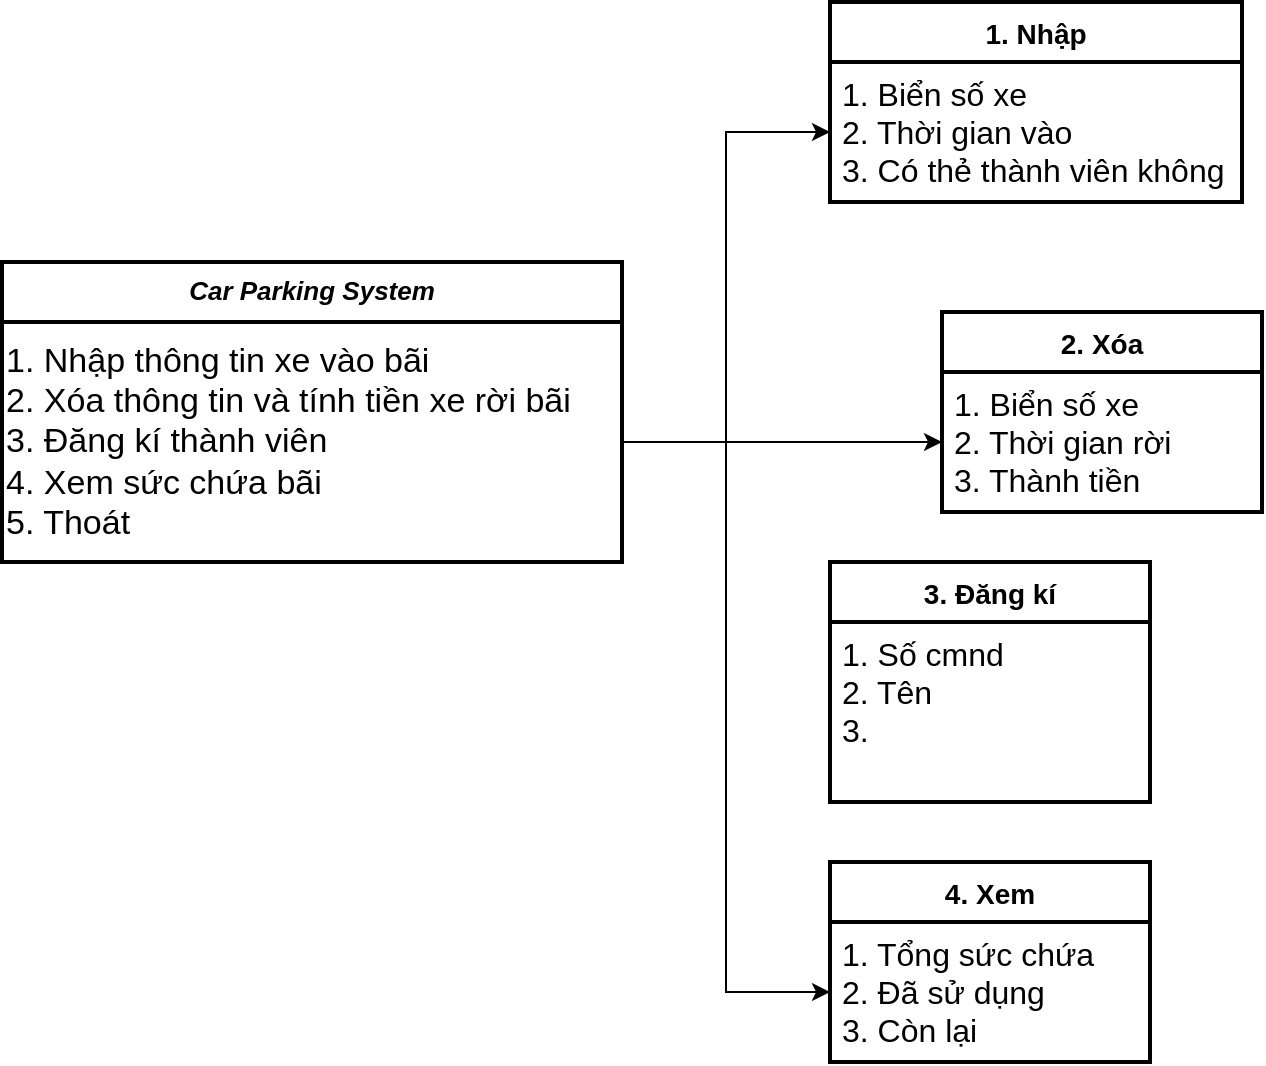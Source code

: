 <mxfile version="20.5.1" type="github">
  <diagram id="C5RBs43oDa-KdzZeNtuy" name="Page-1">
    <mxGraphModel dx="2001" dy="645" grid="1" gridSize="10" guides="1" tooltips="1" connect="1" arrows="1" fold="1" page="1" pageScale="1" pageWidth="827" pageHeight="1169" background="none" math="0" shadow="0">
      <root>
        <mxCell id="WIyWlLk6GJQsqaUBKTNV-0" />
        <mxCell id="WIyWlLk6GJQsqaUBKTNV-1" parent="WIyWlLk6GJQsqaUBKTNV-0" />
        <mxCell id="zkfFHV4jXpPFQw0GAbJ--0" value="Car Parking System" style="swimlane;fontStyle=3;align=center;verticalAlign=top;childLayout=stackLayout;horizontal=1;startSize=30;horizontalStack=0;resizeParent=1;resizeLast=0;collapsible=1;marginBottom=0;rounded=0;shadow=0;strokeWidth=2;fontSize=13;" parent="WIyWlLk6GJQsqaUBKTNV-1" vertex="1">
          <mxGeometry y="150" width="310" height="150" as="geometry">
            <mxRectangle y="150" width="160" height="26" as="alternateBounds" />
          </mxGeometry>
        </mxCell>
        <mxCell id="Bo4OIStcDASJzG6UF5eW-12" value="1. Nhập thông tin xe vào bãi&lt;br&gt;2. Xóa thông tin và tính tiền xe rời bãi&lt;br&gt;3. Đăng kí thành viên&lt;br&gt;4. Xem sức chứa bãi&lt;br&gt;5. Thoát" style="text;html=1;align=left;verticalAlign=middle;resizable=0;points=[];autosize=1;strokeColor=default;fillColor=none;fontSize=17;shadow=0;strokeWidth=2;" parent="zkfFHV4jXpPFQw0GAbJ--0" vertex="1">
          <mxGeometry y="30" width="310" height="120" as="geometry" />
        </mxCell>
        <mxCell id="Bo4OIStcDASJzG6UF5eW-20" value="1. Nhập" style="swimlane;childLayout=stackLayout;horizontal=1;startSize=30;horizontalStack=0;rounded=0;fontSize=14;fontStyle=1;strokeWidth=2;resizeParent=0;resizeLast=1;shadow=0;dashed=0;align=center;" parent="WIyWlLk6GJQsqaUBKTNV-1" vertex="1">
          <mxGeometry x="414" y="20" width="206" height="100" as="geometry" />
        </mxCell>
        <mxCell id="Bo4OIStcDASJzG6UF5eW-21" value="1. Biển số xe&#xa;2. Thời gian vào&#xa;3. Có thẻ thành viên không" style="align=left;strokeColor=none;fillColor=none;spacingLeft=4;fontSize=16;verticalAlign=top;resizable=0;rotatable=0;part=1;" parent="Bo4OIStcDASJzG6UF5eW-20" vertex="1">
          <mxGeometry y="30" width="206" height="70" as="geometry" />
        </mxCell>
        <mxCell id="Bo4OIStcDASJzG6UF5eW-22" value="2. Xóa" style="swimlane;childLayout=stackLayout;horizontal=1;startSize=30;horizontalStack=0;rounded=0;fontSize=14;fontStyle=1;strokeWidth=2;resizeParent=0;resizeLast=1;shadow=0;dashed=0;align=center;strokeColor=default;fillColor=none;" parent="WIyWlLk6GJQsqaUBKTNV-1" vertex="1">
          <mxGeometry x="470" y="175" width="160" height="100" as="geometry" />
        </mxCell>
        <mxCell id="Bo4OIStcDASJzG6UF5eW-23" value="1. Biển số xe&#xa;2. Thời gian rời&#xa;3. Thành tiền" style="align=left;strokeColor=none;fillColor=none;spacingLeft=4;fontSize=16;verticalAlign=top;resizable=0;rotatable=0;part=1;rounded=0;shadow=0;strokeWidth=2;" parent="Bo4OIStcDASJzG6UF5eW-22" vertex="1">
          <mxGeometry y="30" width="160" height="70" as="geometry" />
        </mxCell>
        <mxCell id="Bo4OIStcDASJzG6UF5eW-24" value="4. Xem" style="swimlane;childLayout=stackLayout;horizontal=1;startSize=30;horizontalStack=0;rounded=0;fontSize=14;fontStyle=1;strokeWidth=2;resizeParent=0;resizeLast=1;shadow=0;dashed=0;align=center;strokeColor=default;fillColor=none;" parent="WIyWlLk6GJQsqaUBKTNV-1" vertex="1">
          <mxGeometry x="414" y="450" width="160" height="100" as="geometry" />
        </mxCell>
        <mxCell id="Bo4OIStcDASJzG6UF5eW-25" value="1. Tổng sức chứa&#xa;2. Đã sử dụng&#xa;3. Còn lại" style="align=left;strokeColor=none;fillColor=none;spacingLeft=4;fontSize=16;verticalAlign=top;resizable=0;rotatable=0;part=1;rounded=0;shadow=0;strokeWidth=2;" parent="Bo4OIStcDASJzG6UF5eW-24" vertex="1">
          <mxGeometry y="30" width="160" height="70" as="geometry" />
        </mxCell>
        <mxCell id="Bo4OIStcDASJzG6UF5eW-39" style="edgeStyle=orthogonalEdgeStyle;rounded=0;orthogonalLoop=1;jettySize=auto;html=1;entryX=0;entryY=0.5;entryDx=0;entryDy=0;fontSize=16;" parent="WIyWlLk6GJQsqaUBKTNV-1" source="Bo4OIStcDASJzG6UF5eW-12" target="Bo4OIStcDASJzG6UF5eW-25" edge="1">
          <mxGeometry relative="1" as="geometry" />
        </mxCell>
        <mxCell id="Bo4OIStcDASJzG6UF5eW-40" style="edgeStyle=orthogonalEdgeStyle;rounded=0;orthogonalLoop=1;jettySize=auto;html=1;entryX=0;entryY=0.5;entryDx=0;entryDy=0;fontSize=16;" parent="WIyWlLk6GJQsqaUBKTNV-1" source="Bo4OIStcDASJzG6UF5eW-12" target="Bo4OIStcDASJzG6UF5eW-23" edge="1">
          <mxGeometry relative="1" as="geometry">
            <Array as="points">
              <mxPoint x="414" y="240" />
            </Array>
          </mxGeometry>
        </mxCell>
        <mxCell id="Bo4OIStcDASJzG6UF5eW-41" style="edgeStyle=orthogonalEdgeStyle;rounded=0;orthogonalLoop=1;jettySize=auto;html=1;entryX=0;entryY=0.5;entryDx=0;entryDy=0;fontSize=16;" parent="WIyWlLk6GJQsqaUBKTNV-1" source="Bo4OIStcDASJzG6UF5eW-12" target="Bo4OIStcDASJzG6UF5eW-21" edge="1">
          <mxGeometry relative="1" as="geometry" />
        </mxCell>
        <mxCell id="HVJBV91w-mCOepjX6eAl-3" value="3. Đăng kí" style="swimlane;childLayout=stackLayout;horizontal=1;startSize=30;horizontalStack=0;rounded=0;fontSize=14;fontStyle=1;strokeWidth=2;resizeParent=0;resizeLast=1;shadow=0;dashed=0;align=center;fillColor=default;" vertex="1" parent="WIyWlLk6GJQsqaUBKTNV-1">
          <mxGeometry x="414" y="300" width="160" height="120" as="geometry" />
        </mxCell>
        <mxCell id="HVJBV91w-mCOepjX6eAl-4" value="1. Số cmnd&#xa;2. Tên&#xa;3." style="align=left;strokeColor=none;fillColor=none;spacingLeft=4;fontSize=16;verticalAlign=top;resizable=0;rotatable=0;part=1;strokeWidth=2;" vertex="1" parent="HVJBV91w-mCOepjX6eAl-3">
          <mxGeometry y="30" width="160" height="90" as="geometry" />
        </mxCell>
      </root>
    </mxGraphModel>
  </diagram>
</mxfile>
